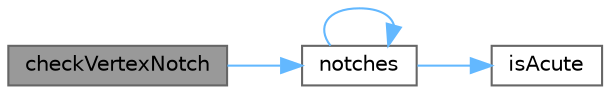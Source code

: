 digraph "checkVertexNotch"
{
 // LATEX_PDF_SIZE
  bgcolor="transparent";
  edge [fontname=Helvetica,fontsize=10,labelfontname=Helvetica,labelfontsize=10];
  node [fontname=Helvetica,fontsize=10,shape=box,height=0.2,width=0.4];
  rankdir="LR";
  Node1 [label="checkVertexNotch",height=0.2,width=0.4,color="gray40", fillcolor="grey60", style="filled", fontcolor="black",tooltip="checks if the given vertex is a notch in the given polygon"];
  Node1 -> Node2 [color="steelblue1",style="solid"];
  Node2 [label="notches",height=0.2,width=0.4,color="grey40", fillcolor="white", style="filled",URL="$main2_8cpp.html#aa9d4a63c2ae8ab4f5fd4720e37ab4719",tooltip="checks if any vertex in the given polygon is a notch"];
  Node2 -> Node3 [color="steelblue1",style="solid"];
  Node3 [label="isAcute",height=0.2,width=0.4,color="grey40", fillcolor="white", style="filled",URL="$main2_8cpp.html#a56a3caaf371b1e2dfddd6fd1dcfd6aae",tooltip="Checks if the angle between two line segments is acute or not."];
  Node2 -> Node2 [color="steelblue1",style="solid"];
}
